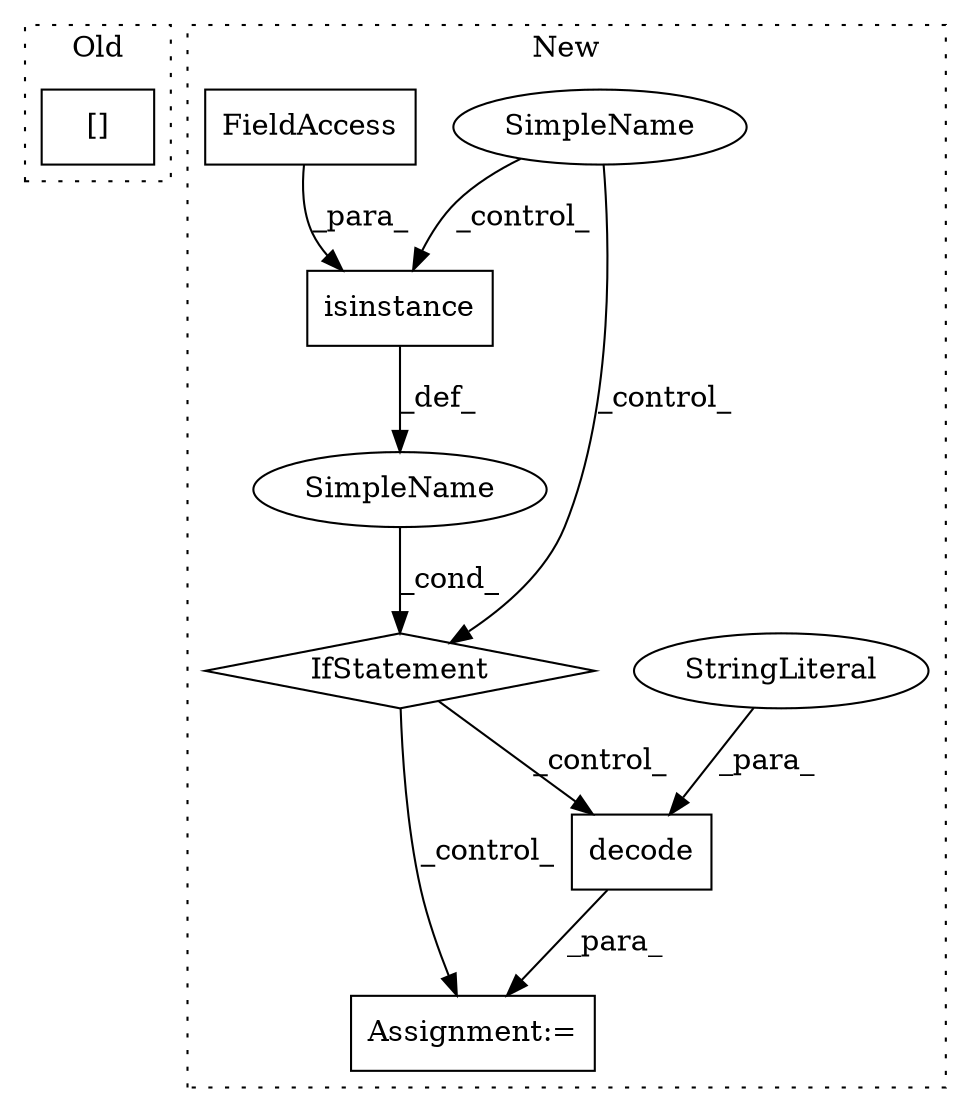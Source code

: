 digraph G {
subgraph cluster0 {
1 [label="[]" a="2" s="60544,60556" l="3,1" shape="box"];
label = "Old";
style="dotted";
}
subgraph cluster1 {
2 [label="decode" a="32" s="60497,60511" l="7,1" shape="box"];
3 [label="StringLiteral" a="45" s="60504" l="7" shape="ellipse"];
4 [label="Assignment:=" a="7" s="60475" l="1" shape="box"];
5 [label="SimpleName" a="42" s="" l="" shape="ellipse"];
6 [label="IfStatement" a="25" s="60393,60435" l="4,2" shape="diamond"];
7 [label="SimpleName" a="42" s="" l="" shape="ellipse"];
8 [label="isinstance" a="32" s="60397,60434" l="11,1" shape="box"];
9 [label="FieldAccess" a="22" s="60429" l="5" shape="box"];
label = "New";
style="dotted";
}
2 -> 4 [label="_para_"];
3 -> 2 [label="_para_"];
5 -> 6 [label="_cond_"];
6 -> 2 [label="_control_"];
6 -> 4 [label="_control_"];
7 -> 8 [label="_control_"];
7 -> 6 [label="_control_"];
8 -> 5 [label="_def_"];
9 -> 8 [label="_para_"];
}